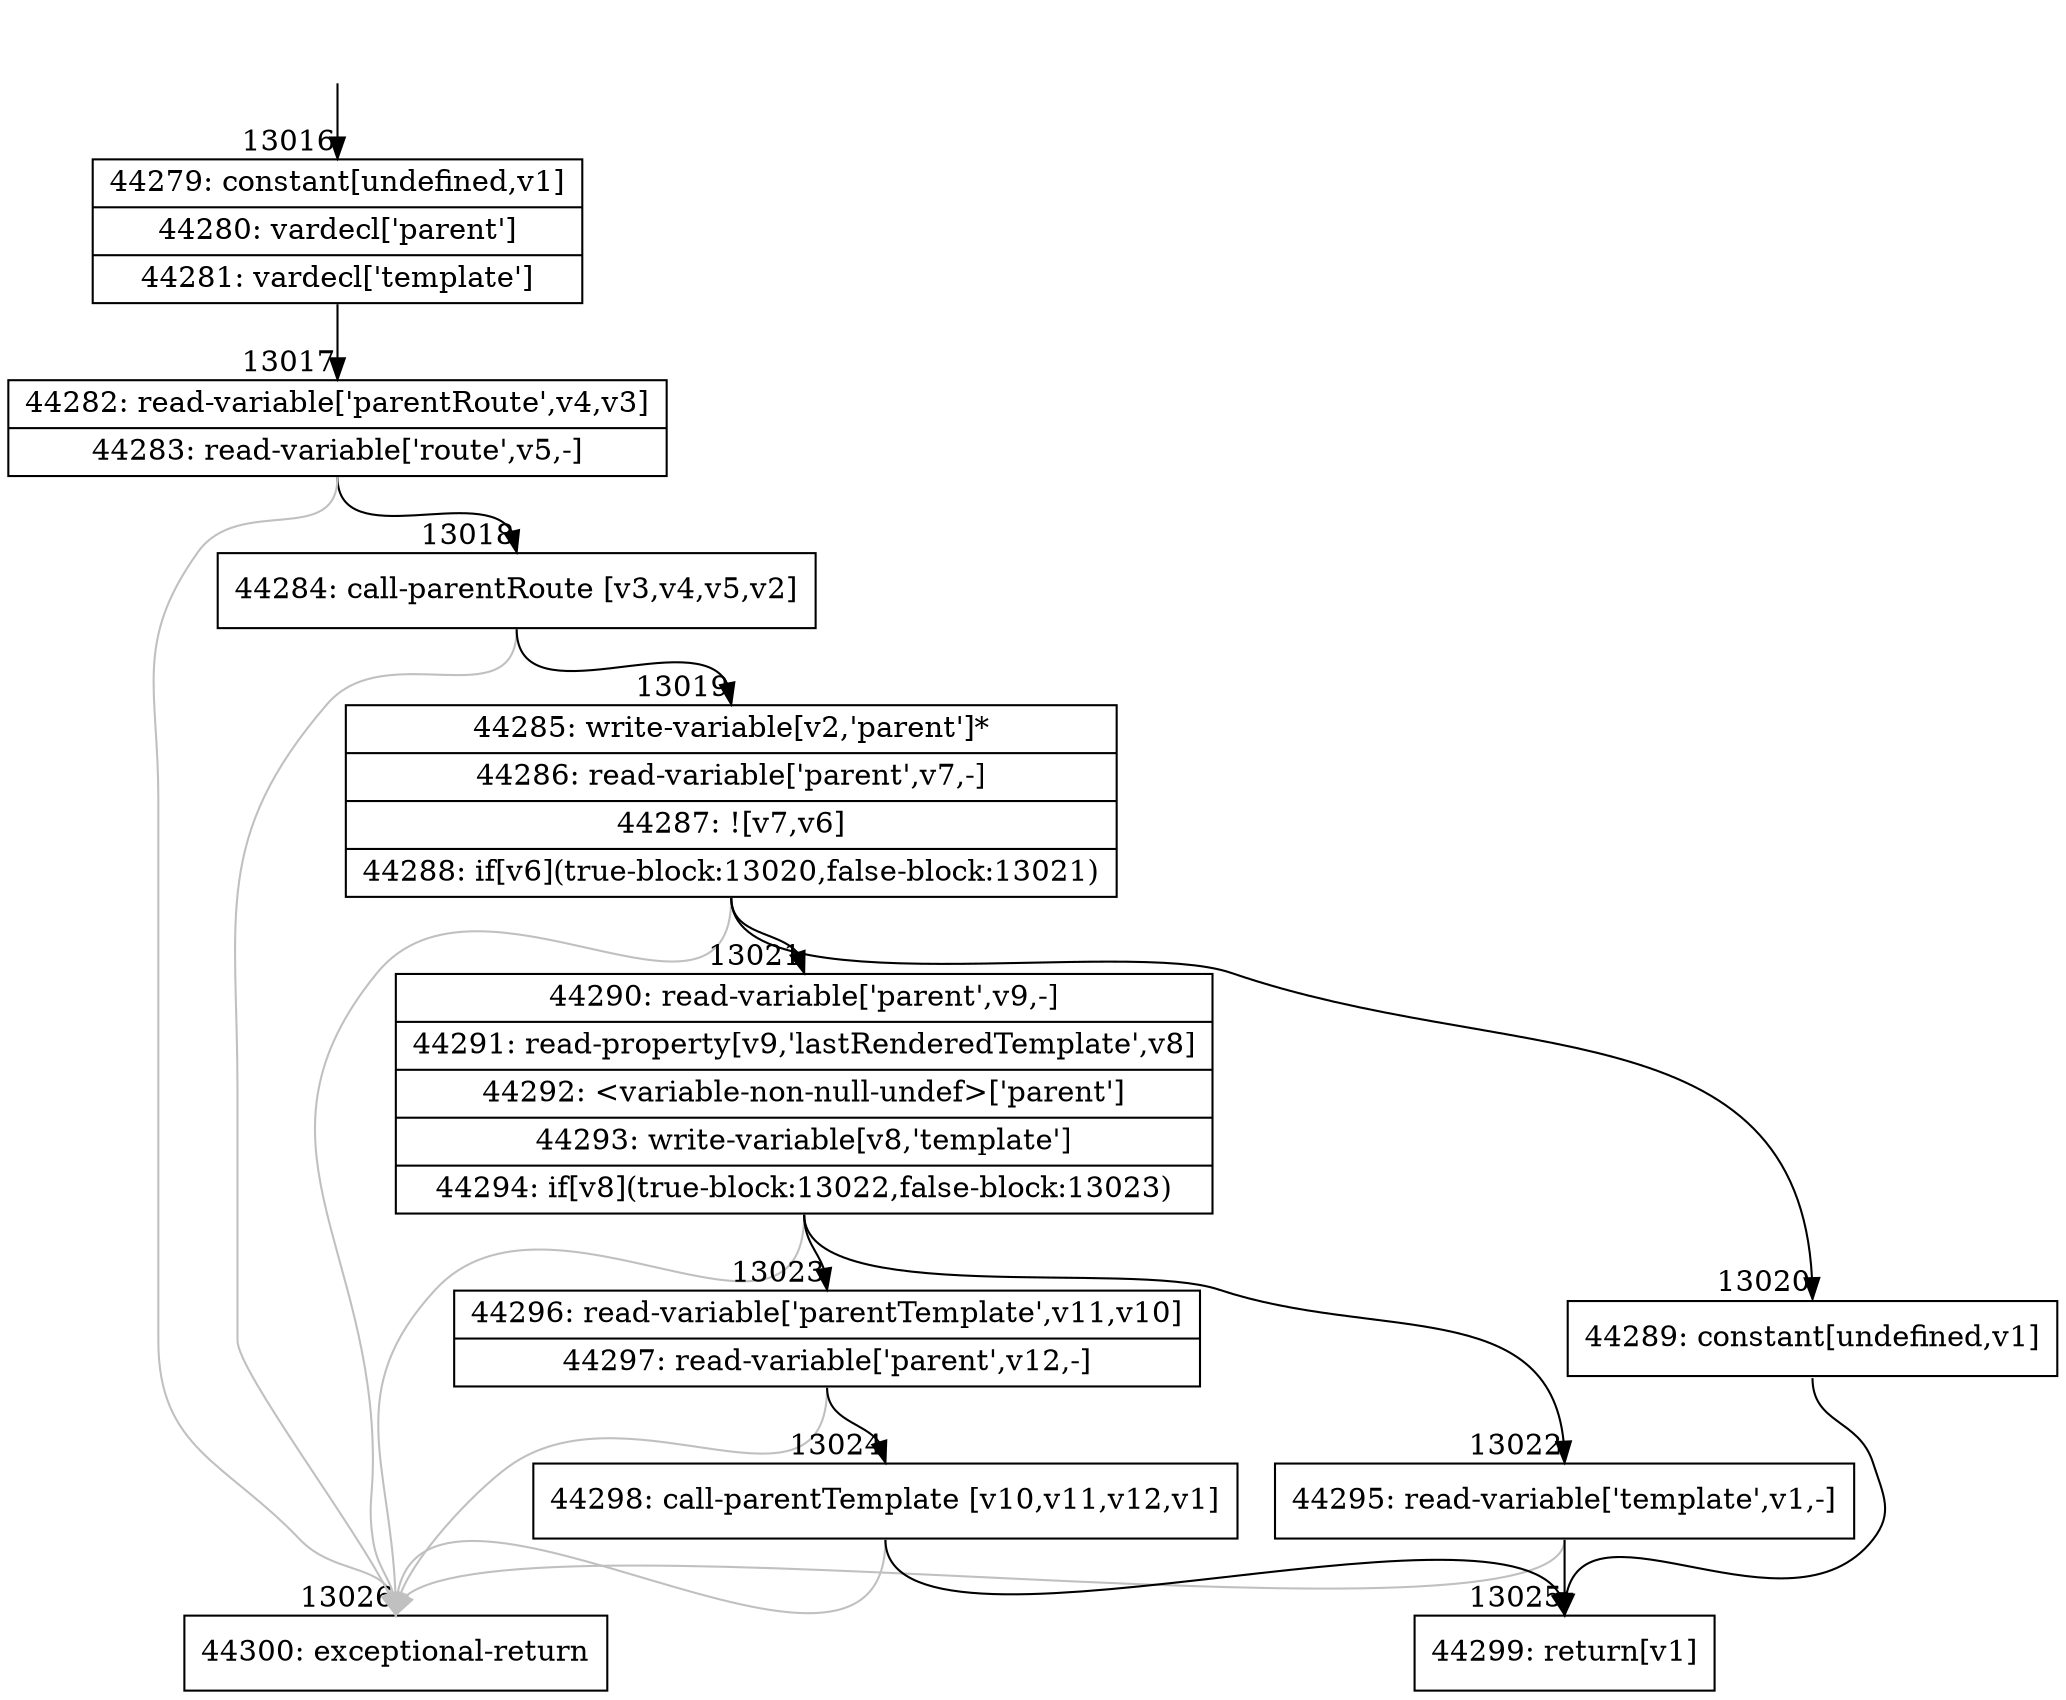 digraph {
rankdir="TD"
BB_entry1075[shape=none,label=""];
BB_entry1075 -> BB13016 [tailport=s, headport=n, headlabel="    13016"]
BB13016 [shape=record label="{44279: constant[undefined,v1]|44280: vardecl['parent']|44281: vardecl['template']}" ] 
BB13016 -> BB13017 [tailport=s, headport=n, headlabel="      13017"]
BB13017 [shape=record label="{44282: read-variable['parentRoute',v4,v3]|44283: read-variable['route',v5,-]}" ] 
BB13017 -> BB13018 [tailport=s, headport=n, headlabel="      13018"]
BB13017 -> BB13026 [tailport=s, headport=n, color=gray, headlabel="      13026"]
BB13018 [shape=record label="{44284: call-parentRoute [v3,v4,v5,v2]}" ] 
BB13018 -> BB13019 [tailport=s, headport=n, headlabel="      13019"]
BB13018 -> BB13026 [tailport=s, headport=n, color=gray]
BB13019 [shape=record label="{44285: write-variable[v2,'parent']*|44286: read-variable['parent',v7,-]|44287: ![v7,v6]|44288: if[v6](true-block:13020,false-block:13021)}" ] 
BB13019 -> BB13020 [tailport=s, headport=n, headlabel="      13020"]
BB13019 -> BB13021 [tailport=s, headport=n, headlabel="      13021"]
BB13019 -> BB13026 [tailport=s, headport=n, color=gray]
BB13020 [shape=record label="{44289: constant[undefined,v1]}" ] 
BB13020 -> BB13025 [tailport=s, headport=n, headlabel="      13025"]
BB13021 [shape=record label="{44290: read-variable['parent',v9,-]|44291: read-property[v9,'lastRenderedTemplate',v8]|44292: \<variable-non-null-undef\>['parent']|44293: write-variable[v8,'template']|44294: if[v8](true-block:13022,false-block:13023)}" ] 
BB13021 -> BB13022 [tailport=s, headport=n, headlabel="      13022"]
BB13021 -> BB13023 [tailport=s, headport=n, headlabel="      13023"]
BB13021 -> BB13026 [tailport=s, headport=n, color=gray]
BB13022 [shape=record label="{44295: read-variable['template',v1,-]}" ] 
BB13022 -> BB13025 [tailport=s, headport=n]
BB13022 -> BB13026 [tailport=s, headport=n, color=gray]
BB13023 [shape=record label="{44296: read-variable['parentTemplate',v11,v10]|44297: read-variable['parent',v12,-]}" ] 
BB13023 -> BB13024 [tailport=s, headport=n, headlabel="      13024"]
BB13023 -> BB13026 [tailport=s, headport=n, color=gray]
BB13024 [shape=record label="{44298: call-parentTemplate [v10,v11,v12,v1]}" ] 
BB13024 -> BB13025 [tailport=s, headport=n]
BB13024 -> BB13026 [tailport=s, headport=n, color=gray]
BB13025 [shape=record label="{44299: return[v1]}" ] 
BB13026 [shape=record label="{44300: exceptional-return}" ] 
//#$~ 24626
}
